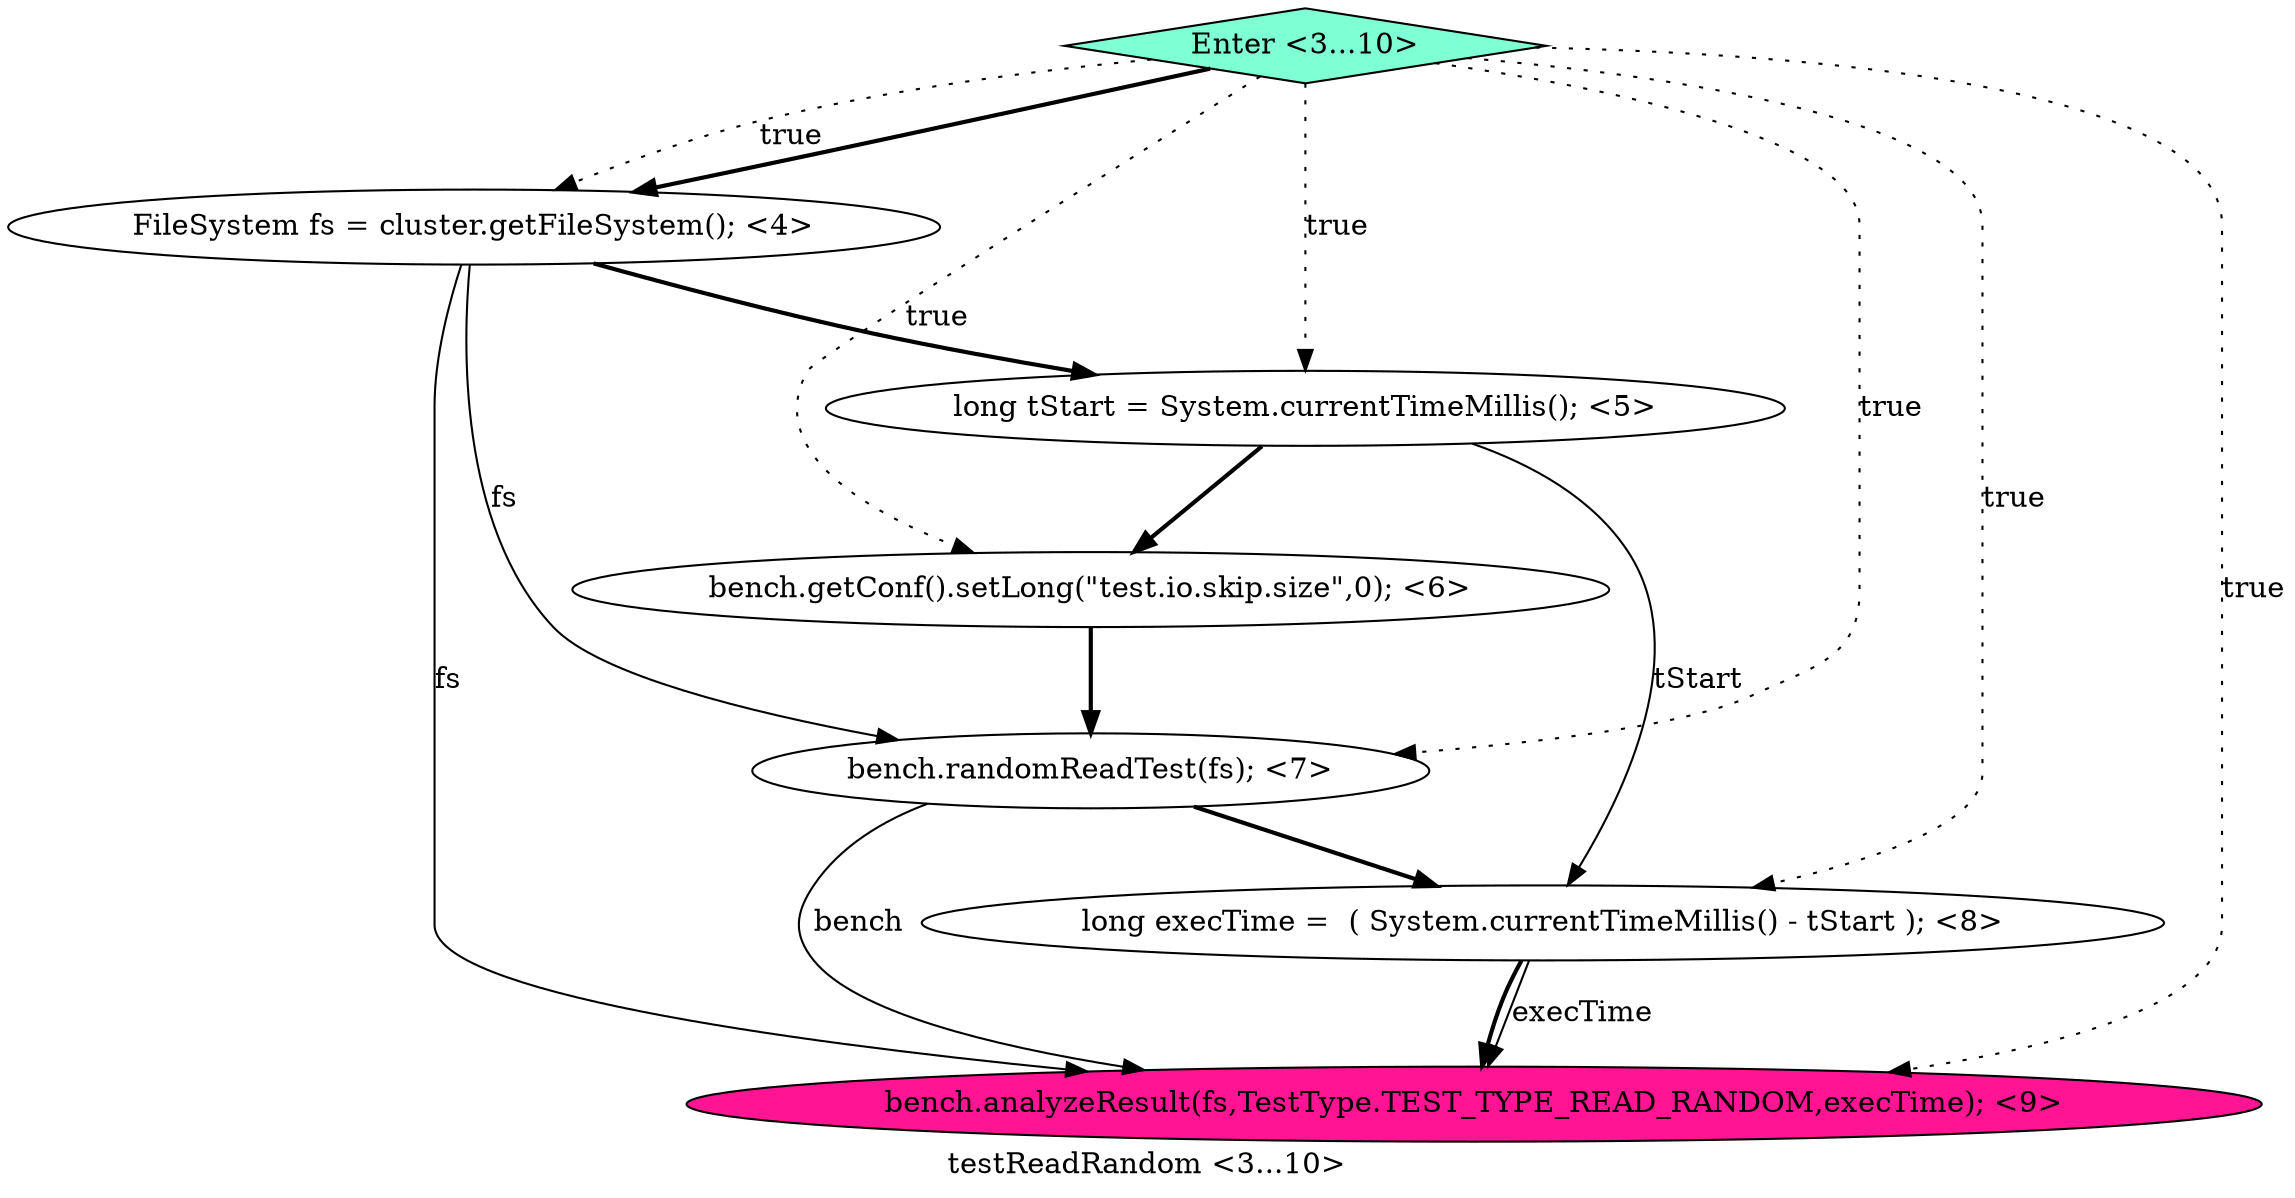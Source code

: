 digraph PDG {
label = "testReadRandom <3...10>";
0.4 [style = filled, label = "long execTime =  ( System.currentTimeMillis() - tStart ); <8>", fillcolor = white, shape = ellipse];
0.0 [style = filled, label = "FileSystem fs = cluster.getFileSystem(); <4>", fillcolor = white, shape = ellipse];
0.5 [style = filled, label = "bench.analyzeResult(fs,TestType.TEST_TYPE_READ_RANDOM,execTime); <9>", fillcolor = deeppink, shape = ellipse];
0.6 [style = filled, label = "Enter <3...10>", fillcolor = aquamarine, shape = diamond];
0.2 [style = filled, label = "bench.getConf().setLong(\"test.io.skip.size\",0); <6>", fillcolor = white, shape = ellipse];
0.3 [style = filled, label = "bench.randomReadTest(fs); <7>", fillcolor = white, shape = ellipse];
0.1 [style = filled, label = "long tStart = System.currentTimeMillis(); <5>", fillcolor = white, shape = ellipse];
0.0 -> 0.1 [style = bold, label=""];
0.0 -> 0.3 [style = solid, label="fs"];
0.0 -> 0.5 [style = solid, label="fs"];
0.1 -> 0.2 [style = bold, label=""];
0.1 -> 0.4 [style = solid, label="tStart"];
0.2 -> 0.3 [style = bold, label=""];
0.3 -> 0.4 [style = bold, label=""];
0.3 -> 0.5 [style = solid, label="bench"];
0.4 -> 0.5 [style = solid, label="execTime"];
0.4 -> 0.5 [style = bold, label=""];
0.6 -> 0.0 [style = dotted, label="true"];
0.6 -> 0.0 [style = bold, label=""];
0.6 -> 0.1 [style = dotted, label="true"];
0.6 -> 0.2 [style = dotted, label="true"];
0.6 -> 0.3 [style = dotted, label="true"];
0.6 -> 0.4 [style = dotted, label="true"];
0.6 -> 0.5 [style = dotted, label="true"];
}
